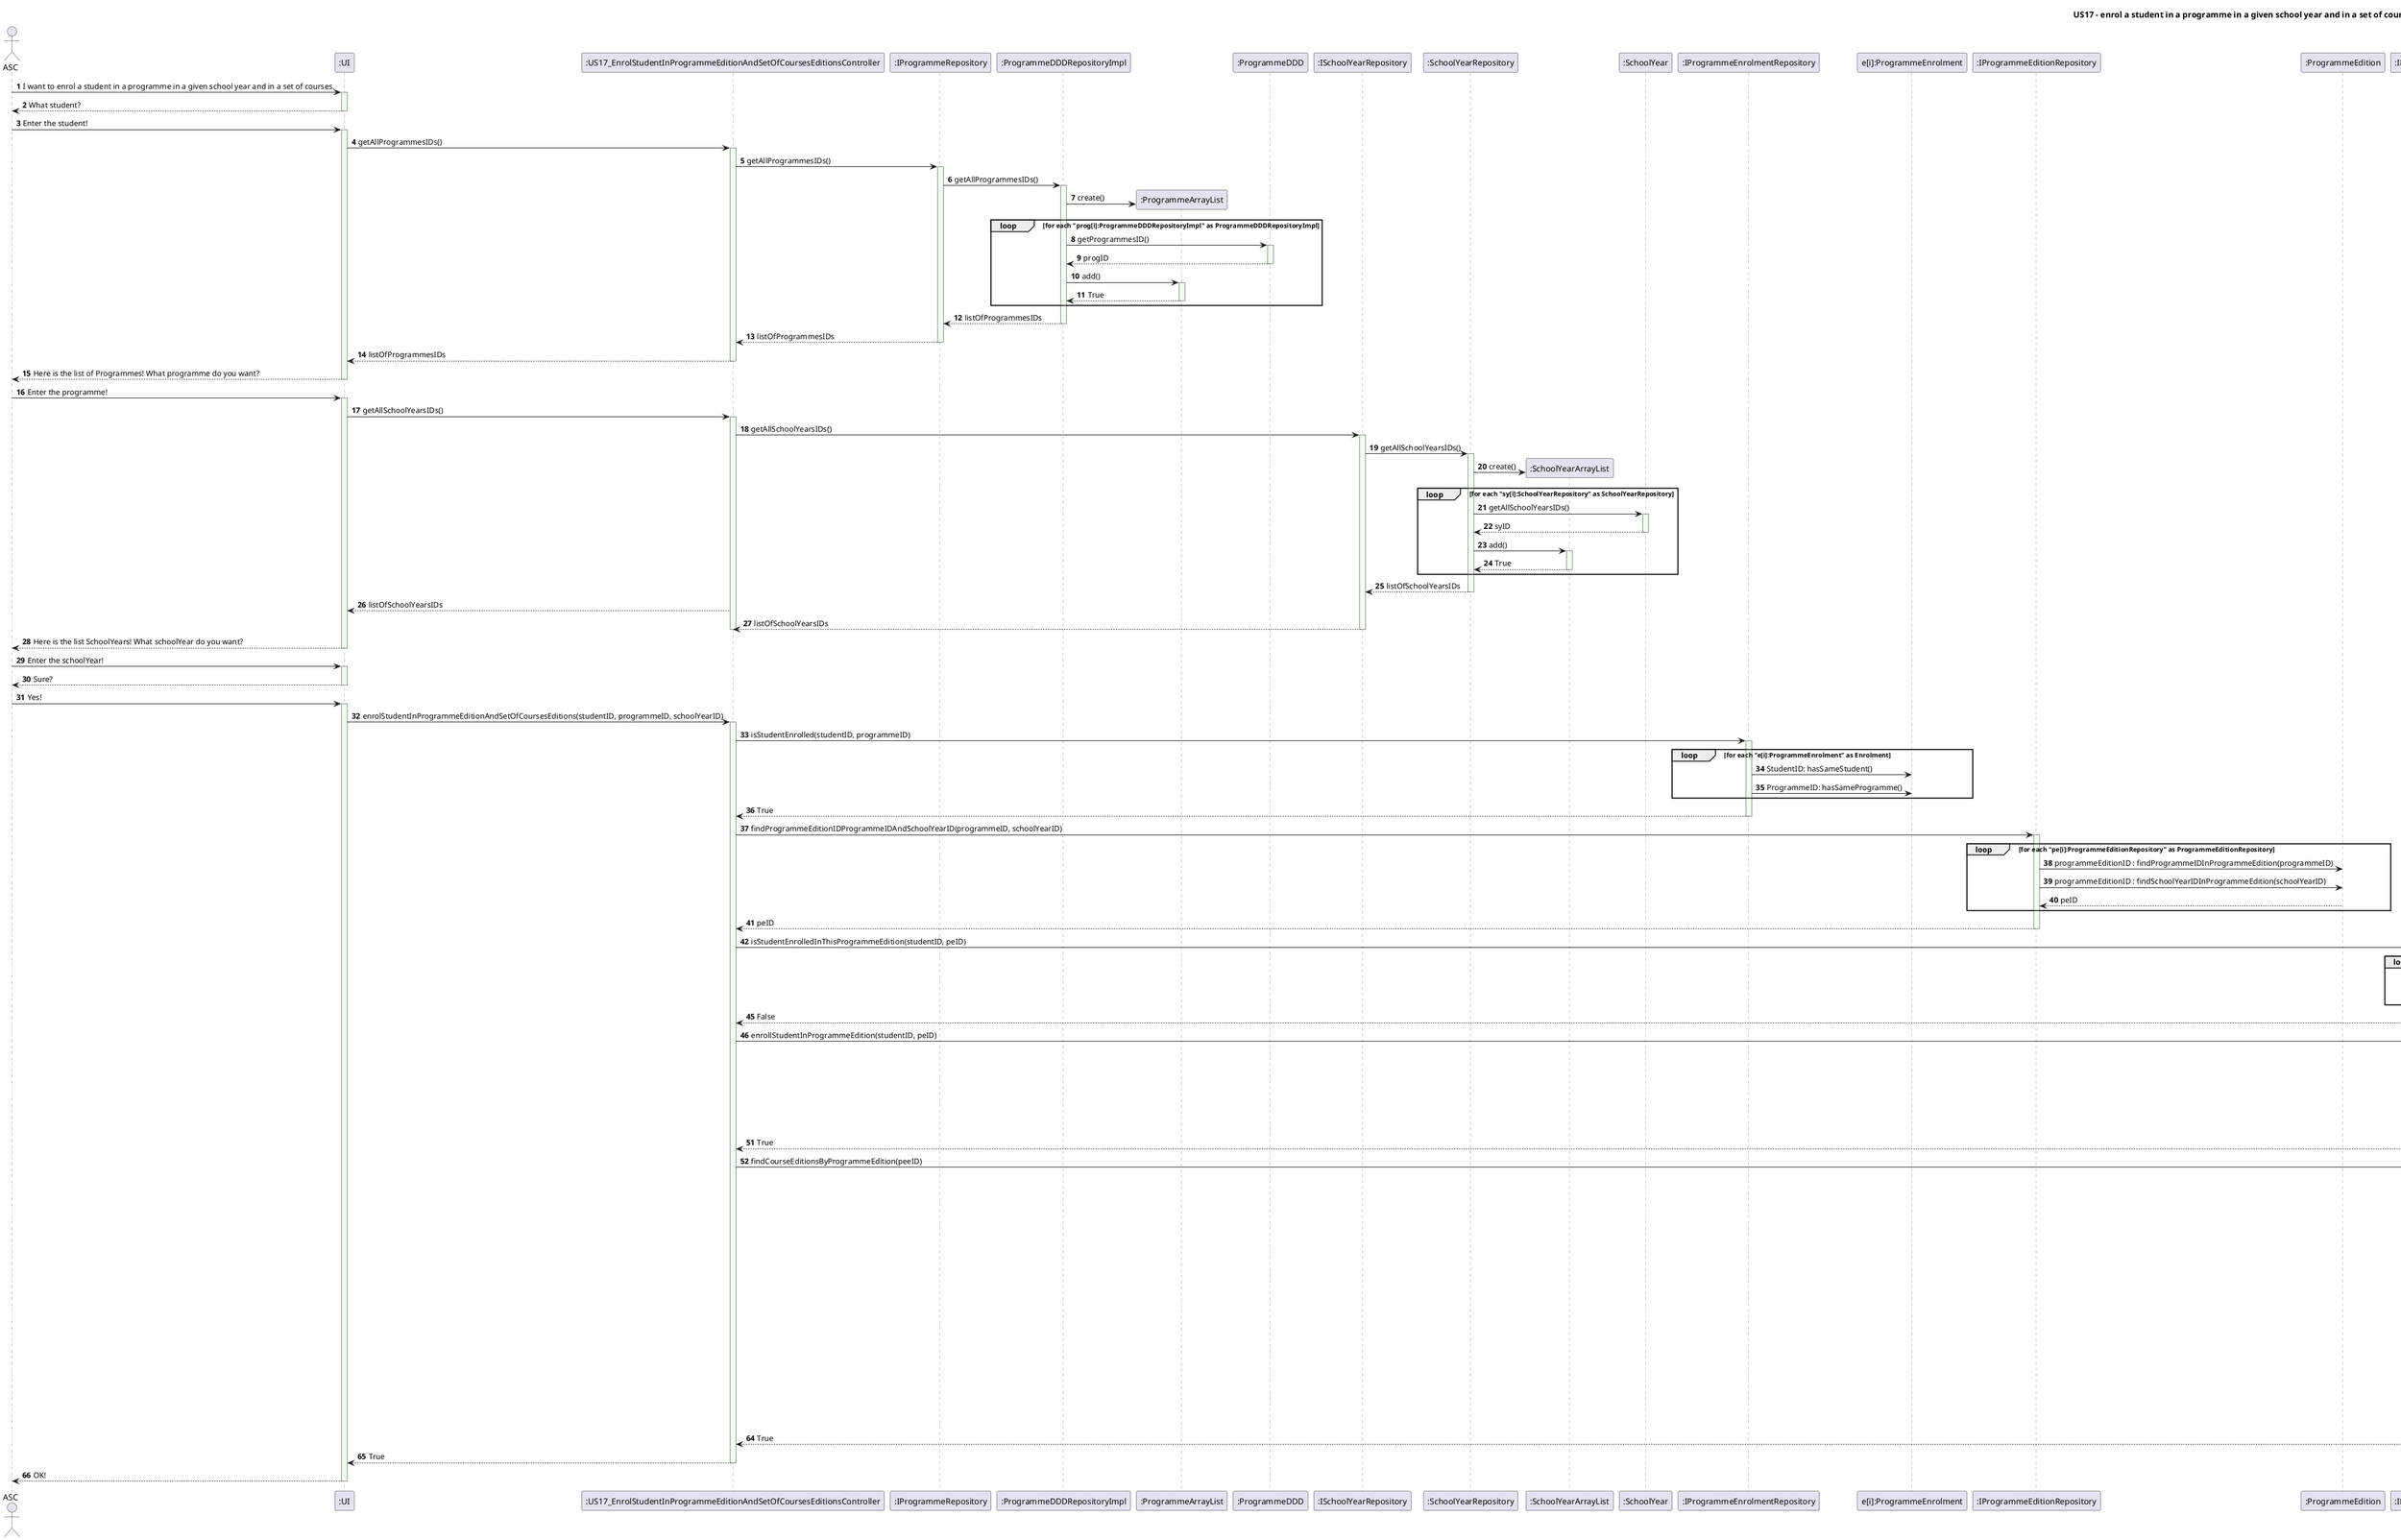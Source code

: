 @startuml
autonumber
skinparam sequence {
LifeLineBorderColor Grey
LifeLineBackgroundColor HoneyDew
}
title US17 - enrol a student in a programme in a given school year and in a set of courses
actor ASC
participant ":UI" as UI
ASC -> UI : I want to enrol a student in a programme in a given school year and in a set of courses.
activate UI
UI --> ASC : What student?
deactivate UI
ASC -> UI : Enter the student!

'' Get Programmes

activate UI
participant ":US17_EnrolStudentInProgrammeEditionAndSetOfCoursesEditionsController" as Controller
UI -> Controller : getAllProgrammesIDs()
activate Controller
participant ":IProgrammeRepository" as ProgrammeRepository
Controller -> ProgrammeRepository : getAllProgrammesIDs()
activate ProgrammeRepository
participant ":ProgrammeDDDRepositoryImpl" as ProgrammeDDDRepositoryImpl
ProgrammeRepository -> ProgrammeDDDRepositoryImpl : getAllProgrammesIDs()
activate ProgrammeDDDRepositoryImpl

create ":ProgrammeArrayList"
ProgrammeDDDRepositoryImpl -> ":ProgrammeArrayList": create()
participant ":ProgrammeDDD" as ProgrammeDDD
loop for each "prog[i]:ProgrammeDDDRepositoryImpl" as ProgrammeDDDRepositoryImpl
ProgrammeDDDRepositoryImpl -> ProgrammeDDD :  getProgrammesID()
participant ":ProgrammeDDD" as ProgrammeDDD
activate ProgrammeDDD
ProgrammeDDD --> ProgrammeDDDRepositoryImpl : progID
deactivate ProgrammeDDD
ProgrammeDDDRepositoryImpl -> ":ProgrammeArrayList" :  add()
activate ":ProgrammeArrayList"
":ProgrammeArrayList" --> ProgrammeDDDRepositoryImpl: True
deactivate ":ProgrammeArrayList"
end

ProgrammeDDDRepositoryImpl --> ProgrammeRepository : listOfProgrammesIDs
deactivate ProgrammeDDDRepositoryImpl
ProgrammeRepository --> Controller : listOfProgrammesIDs
deactivate ProgrammeRepository
Controller --> UI : listOfProgrammesIDs
deactivate Controller
UI --> ASC : Here is the list of Programmes! What programme do you want?
deactivate UI
ASC -> UI : Enter the programme!

'' Get SchoolYears

activate UI
participant ":ISchoolYearRepository" as ISchoolYearRepository
UI -> Controller : getAllSchoolYearsIDs()
activate Controller
Controller -> ISchoolYearRepository : getAllSchoolYearsIDs()
participant ":SchoolYearRepository" as SchoolYearRepository

activate ISchoolYearRepository
ISchoolYearRepository -> SchoolYearRepository : getAllSchoolYearsIDs()
activate SchoolYearRepository

create ":SchoolYearArrayList"
SchoolYearRepository -> ":SchoolYearArrayList": create()
participant ":SchoolYear" as SchoolYear
loop for each "sy[i]:SchoolYearRepository" as SchoolYearRepository
SchoolYearRepository -> SchoolYear :  getAllSchoolYearsIDs()
participant ":SchoolYear" as SchoolYear
activate SchoolYear
SchoolYear --> SchoolYearRepository : syID
deactivate SchoolYear
SchoolYearRepository -> ":SchoolYearArrayList" :  add()
activate ":SchoolYearArrayList"
":SchoolYearArrayList" --> SchoolYearRepository: True
deactivate ":SchoolYearArrayList"
end
SchoolYearRepository --> ISchoolYearRepository : listOfSchoolYearsIDs
deactivate SchoolYearRepository

Controller --> UI : listOfSchoolYearsIDs
ISchoolYearRepository --> Controller : listOfSchoolYearsIDs
deactivate ISchoolYearRepository
deactivate Controller
UI --> ASC : Here is the list SchoolYears! What schoolYear do you want?
deactivate UI
ASC -> UI : Enter the schoolYear!
activate UI
UI --> ASC : Sure?
deactivate UI
ASC -> UI : Yes!

activate UI
UI -> Controller : enrolStudentInProgrammeEditionAndSetOfCoursesEditions(studentID, programmeID, schoolYearID)
activate Controller
participant ":IProgrammeEnrolmentRepository" as ProgrammeEnrolmentRepository

'' Is Student Enrolled

Controller -> ProgrammeEnrolmentRepository : isStudentEnrolled(studentID, programmeID)
activate ProgrammeEnrolmentRepository
participant "e[i]:ProgrammeEnrolment" as Enrolment
loop for each "e[i]:ProgrammeEnrolment" as Enrolment
ProgrammeEnrolmentRepository -> Enrolment : StudentID: hasSameStudent()
ProgrammeEnrolmentRepository -> Enrolment : ProgrammeID: hasSameProgramme()
end
deactivate Enrolment
ProgrammeEnrolmentRepository --> Controller : True

'' Find Programme Edition by SchoolYear and Programme

deactivate ProgrammeEnrolmentRepository
participant ":IProgrammeEditionRepository" as ProgrammeEditionRepository
Controller -> ProgrammeEditionRepository : findProgrammeEditionIDProgrammeIDAndSchoolYearID(programmeID, schoolYearID)
activate ProgrammeEditionRepository
participant ":ProgrammeEdition" as ProgrammeEdition
loop for each "pe[i]:ProgrammeEditionRepository" as ProgrammeEditionRepository
ProgrammeEditionRepository -> ProgrammeEdition : programmeEditionID : findProgrammeIDInProgrammeEdition(programmeID)
ProgrammeEditionRepository -> ProgrammeEdition : programmeEditionID : findSchoolYearIDInProgrammeEdition(schoolYearID)
ProgrammeEdition --> ProgrammeEditionRepository : peID
end
ProgrammeEditionRepository --> Controller :  peID
deactivate ProgrammeEditionRepository

'' Is Student Enrolled in This Programme Edition

participant ":IProgrammeEditionEnrolmentRepository" as ProgrammeEditionEnrolmentRepository
Controller -> ProgrammeEditionEnrolmentRepository : isStudentEnrolledInThisProgrammeEdition(studentID, peID)
activate ProgrammeEditionEnrolmentRepository
participant ":ProgrammeEditionEnrolment" as ProgrammeEditionEnrolment
loop for each "pee[i]:ProgrammeEditionEnrolmentRepository" as ProgrammeEditionEnrolmentRepository
participant ":Student" as Student
ProgrammeEditionEnrolmentRepository -> ProgrammeEditionEnrolment: ProgrammeEditionEnrolment: hasSameProgrammeEdition(programmeEditionID)
ProgrammeEditionEnrolmentRepository -> ProgrammeEditionEnrolment: ProgrammeEditionEnrolment: hasSameStudent(studentID)
participant ":ProgrammeEditionEnrolment" as ProgrammeEditionEnrolment
end
ProgrammeEditionEnrolmentRepository --> Controller : False
deactivate "ProgrammeEditionEnrolmentRepository"

'' Enroll Student in Programme Edition

Controller -> ProgrammeEditionEnrolmentRepository : enrollStudentInProgrammeEdition(studentID, peID)
activate "ProgrammeEditionEnrolmentRepository"
participant ":IProgrammeEditionEnrolmentFactory" as IProgrammeEditionEnrolmentFactory
ProgrammeEditionEnrolmentRepository -> IProgrammeEditionEnrolmentFactory: newProgrammeEditionEnrolment(studentID, peID)
activate IProgrammeEditionEnrolmentFactory
create "peeID:ProgrammeEditionEnrolment"
IProgrammeEditionEnrolmentFactory -> "peeID:ProgrammeEditionEnrolment" : newProgrammeEditionEnrolment(studentID, peID)
deactivate IProgrammeEditionEnrolmentFactory
create "pe[i]:ProgrammeEditionIDArrayList"
ProgrammeEditionEnrolmentRepository -> "pe[i]:ProgrammeEditionIDArrayList":  add(peeID)
activate "pe[i]:ProgrammeEditionIDArrayList"
ProgrammeEditionEnrolmentRepository <-- "pe[i]:ProgrammeEditionIDArrayList":  True
deactivate "pe[i]:ProgrammeEditionIDArrayList"
ProgrammeEditionEnrolmentRepository --> Controller : True
deactivate ProgrammeEditionEnrolmentRepository

'' Find Course Edition by Programme Edition

participant ":ICourseEditionRepository" as CourseEditionRepository
Controller -> CourseEditionRepository : findCourseEditionsByProgrammeEdition(peeID)
participant ":CourseEdition" as CourseEdition
activate CourseEditionRepository
participant ":CourseEditionListFactory" as CourseEditionListFactory
CourseEditionRepository -> CourseEditionListFactory: newArrayList()
activate CourseEditionListFactory
create "ce[i]:CourseEditionIDArrayList"
CourseEditionListFactory -> "ce[i]:CourseEditionIDArrayList": newArrayList ()
deactivate CourseEditionListFactory
loop for each "ce[i]:CourseEditionRepository" as CourseEditionRepository
CourseEditionRepository -> CourseEdition :  getProgrammeEditionID()
activate CourseEdition
CourseEdition --> CourseEditionRepository : ceID
deactivate CourseEdition
participant ":CourseEditionArrayList" as CourseEditionArrayList
CourseEditionRepository -> "ce[i]:CourseEditionIDArrayList" :  add(ceID)
activate "ce[i]:CourseEditionIDArrayList"
"ce[i]:CourseEditionIDArrayList" --> CourseEditionRepository: True
deactivate "ce[i]:CourseEditionIDArrayList"
end
participant ":ICourseEditionEnrolmentRepository" as CourseEditionEnrolmentRepository
CourseEditionRepository -> CourseEditionEnrolmentRepository : enrolStudentInProgrammeCourseEditions(studentID), CourseEditionIDArrayList)
deactivate CourseEditionRepository
participant ":CourseEditionEnrolment" as CourseEditionEnrolment
activate CourseEditionEnrolmentRepository
loop for each "cee[i]:CourseEditionEnrolmentRepository" as CourseEditionEnrolmentRepository
CourseEditionEnrolmentRepository -> CourseEditionEnrolment : findByStudentAndEdition(studentID, ceID)
CourseEditionEnrolmentRepository -> CourseEditionEnrolment : isPresent()
create CourseEditionEnrolmentHashSet
CourseEditionEnrolmentRepository -> CourseEditionEnrolmentHashSet : enrolStudentInACourseEdition(studentID, ceID)
activate CourseEditionEnrolmentHashSet
CourseEditionEnrolmentHashSet --> CourseEditionEnrolmentRepository : True
deactivate CourseEditionEnrolmentHashSet
end
CourseEditionEnrolmentRepository --> Controller : True
deactivate CourseEditionEnrolmentRepository
Controller --> UI : True
deactivate Controller
UI --> ASC: OK!
deactivate UI

@enduml